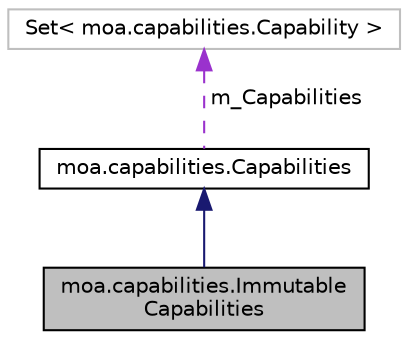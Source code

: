 digraph "moa.capabilities.ImmutableCapabilities"
{
 // LATEX_PDF_SIZE
  edge [fontname="Helvetica",fontsize="10",labelfontname="Helvetica",labelfontsize="10"];
  node [fontname="Helvetica",fontsize="10",shape=record];
  Node1 [label="moa.capabilities.Immutable\lCapabilities",height=0.2,width=0.4,color="black", fillcolor="grey75", style="filled", fontcolor="black",tooltip=" "];
  Node2 -> Node1 [dir="back",color="midnightblue",fontsize="10",style="solid",fontname="Helvetica"];
  Node2 [label="moa.capabilities.Capabilities",height=0.2,width=0.4,color="black", fillcolor="white", style="filled",URL="$classmoa_1_1capabilities_1_1_capabilities.html",tooltip=" "];
  Node3 -> Node2 [dir="back",color="darkorchid3",fontsize="10",style="dashed",label=" m_Capabilities" ,fontname="Helvetica"];
  Node3 [label="Set\< moa.capabilities.Capability \>",height=0.2,width=0.4,color="grey75", fillcolor="white", style="filled",tooltip=" "];
}
